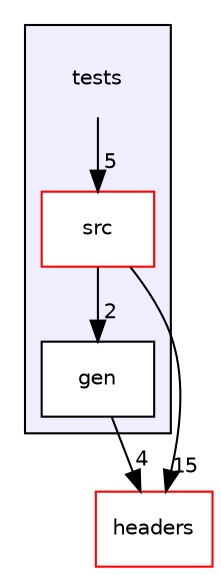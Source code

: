 digraph "/home/runner/work/PEPITAS-Cryptocurrency/PEPITAS-Cryptocurrency/tests" {
  compound=true
  node [ fontsize="10", fontname="Helvetica"];
  edge [ labelfontsize="10", labelfontname="Helvetica"];
  subgraph clusterdir_59425e443f801f1f2fd8bbe4959a3ccf {
    graph [ bgcolor="#eeeeff", pencolor="black", label="" URL="dir_59425e443f801f1f2fd8bbe4959a3ccf.html"];
    dir_59425e443f801f1f2fd8bbe4959a3ccf [shape=plaintext label="tests"];
    dir_9e9a42af15dafe18f435061f42ed1f77 [shape=box label="gen" color="black" fillcolor="white" style="filled" URL="dir_9e9a42af15dafe18f435061f42ed1f77.html"];
    dir_171063ca2b6d8df6d9147a9ad3041fe6 [shape=box label="src" color="red" fillcolor="white" style="filled" URL="dir_171063ca2b6d8df6d9147a9ad3041fe6.html"];
  }
  dir_7f57b1e41c5acd0e859ae5f3a2b075a9 [shape=box label="headers" fillcolor="white" style="filled" color="red" URL="dir_7f57b1e41c5acd0e859ae5f3a2b075a9.html"];
  dir_171063ca2b6d8df6d9147a9ad3041fe6->dir_7f57b1e41c5acd0e859ae5f3a2b075a9 [headlabel="15", labeldistance=1.5 headhref="dir_000018_000000.html"];
  dir_171063ca2b6d8df6d9147a9ad3041fe6->dir_9e9a42af15dafe18f435061f42ed1f77 [headlabel="2", labeldistance=1.5 headhref="dir_000018_000017.html"];
  dir_59425e443f801f1f2fd8bbe4959a3ccf->dir_171063ca2b6d8df6d9147a9ad3041fe6 [headlabel="5", labeldistance=1.5 headhref="dir_000016_000018.html"];
  dir_9e9a42af15dafe18f435061f42ed1f77->dir_7f57b1e41c5acd0e859ae5f3a2b075a9 [headlabel="4", labeldistance=1.5 headhref="dir_000017_000000.html"];
}
